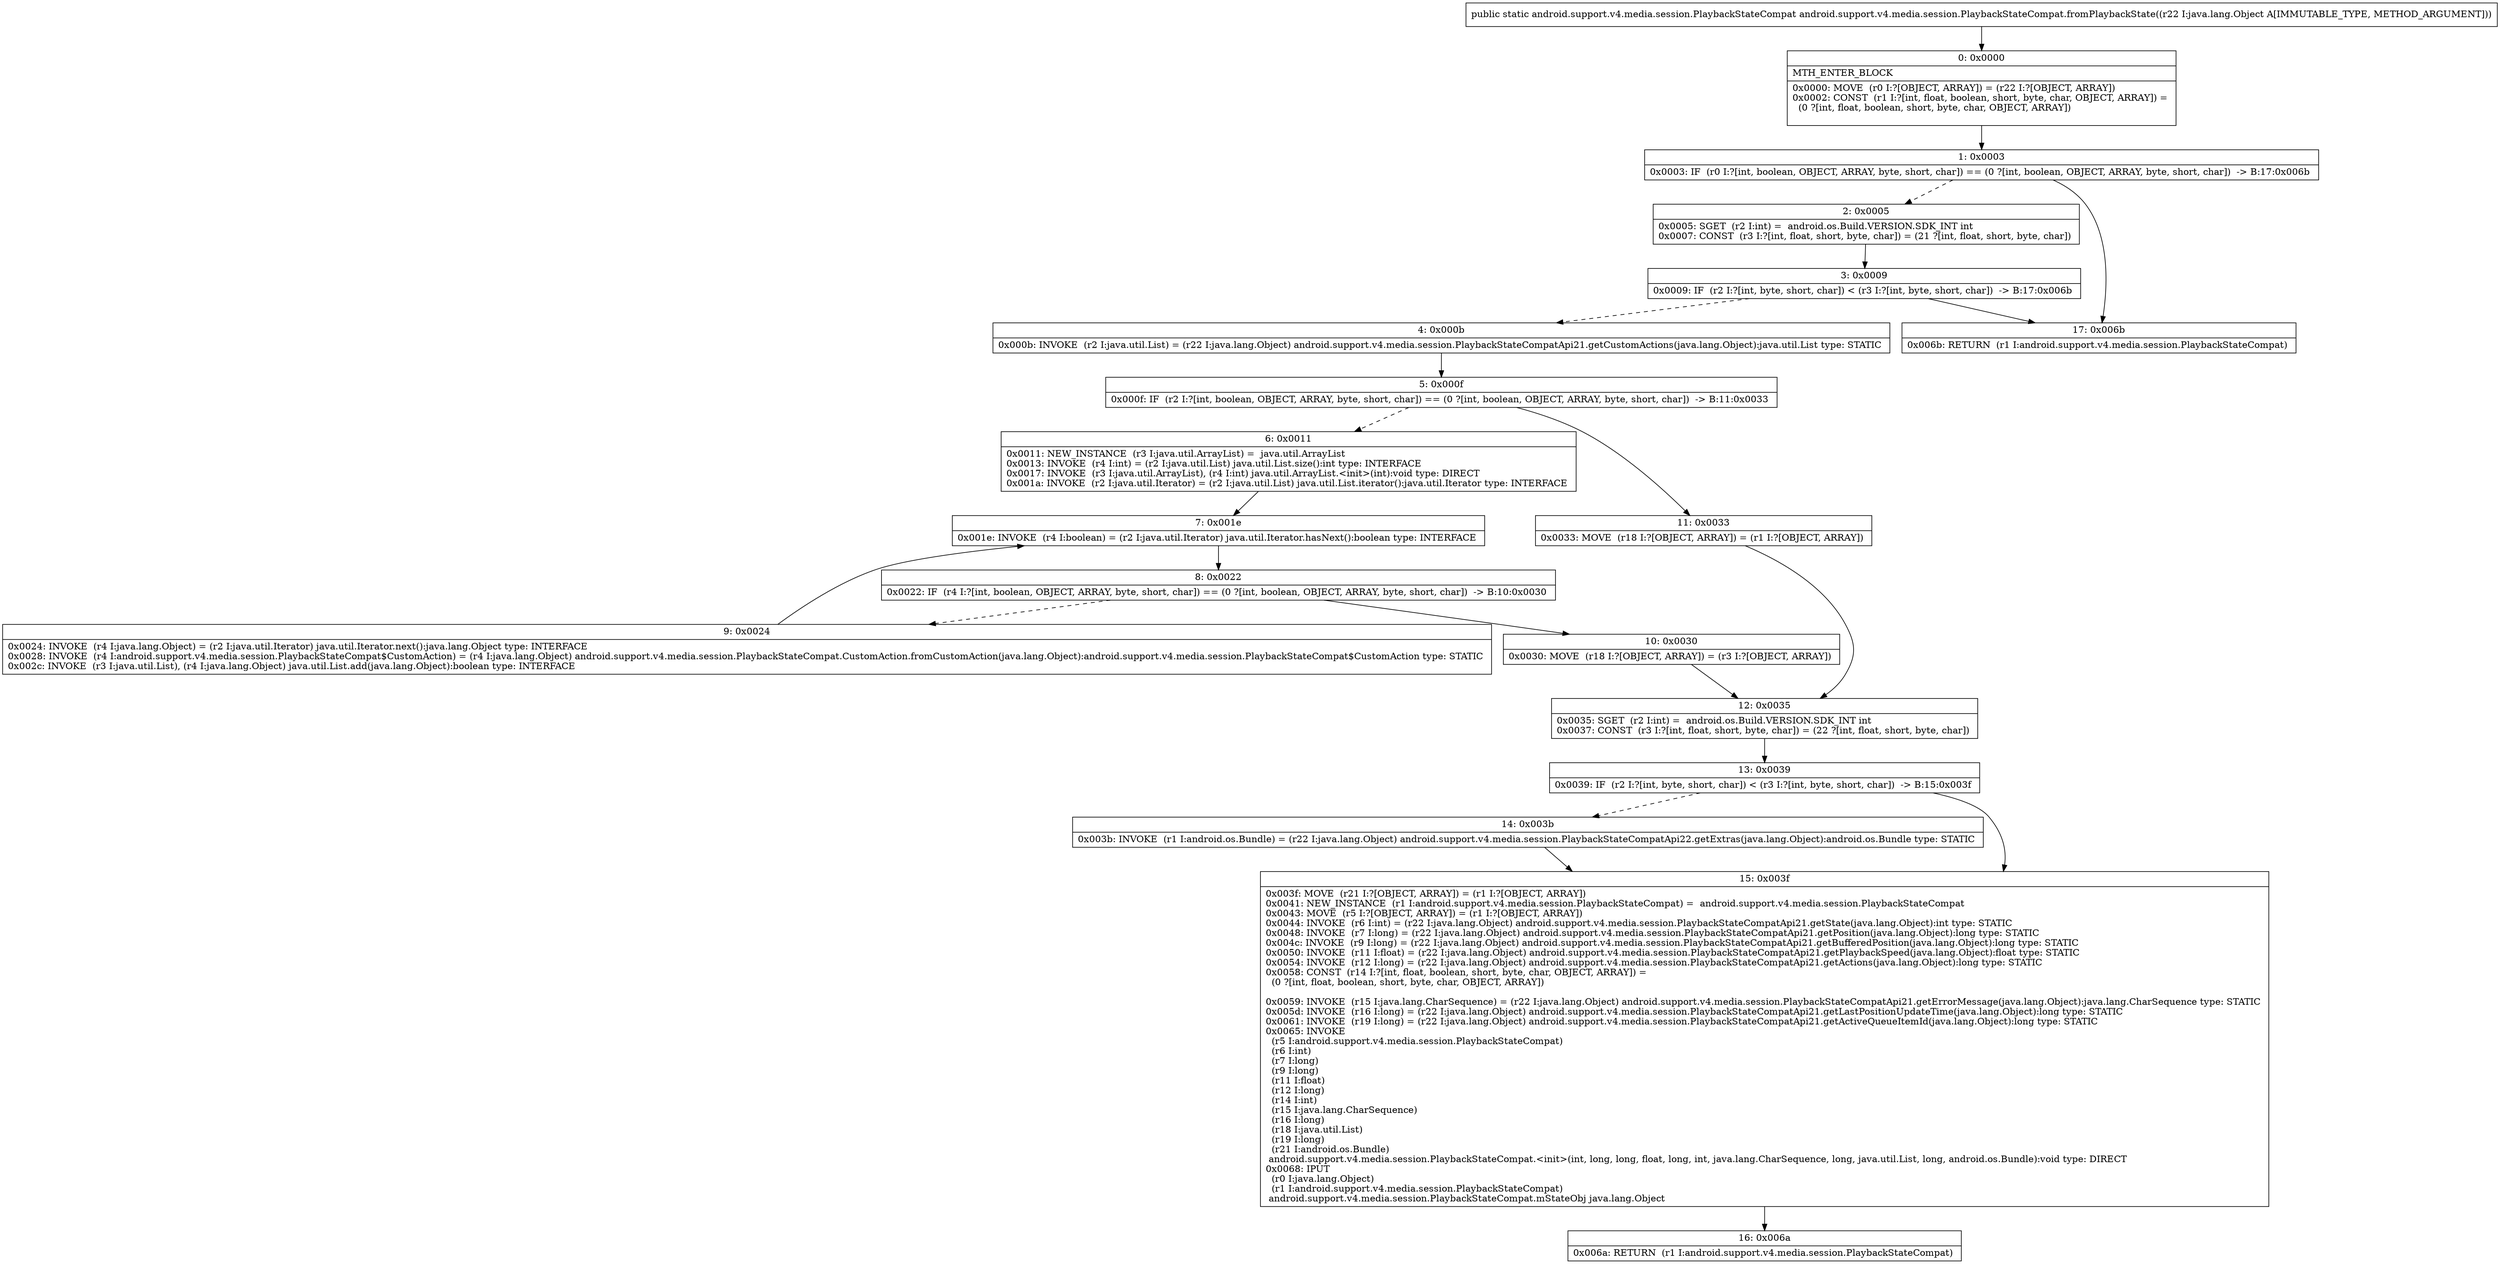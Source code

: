 digraph "CFG forandroid.support.v4.media.session.PlaybackStateCompat.fromPlaybackState(Ljava\/lang\/Object;)Landroid\/support\/v4\/media\/session\/PlaybackStateCompat;" {
Node_0 [shape=record,label="{0\:\ 0x0000|MTH_ENTER_BLOCK\l|0x0000: MOVE  (r0 I:?[OBJECT, ARRAY]) = (r22 I:?[OBJECT, ARRAY]) \l0x0002: CONST  (r1 I:?[int, float, boolean, short, byte, char, OBJECT, ARRAY]) = \l  (0 ?[int, float, boolean, short, byte, char, OBJECT, ARRAY])\l \l}"];
Node_1 [shape=record,label="{1\:\ 0x0003|0x0003: IF  (r0 I:?[int, boolean, OBJECT, ARRAY, byte, short, char]) == (0 ?[int, boolean, OBJECT, ARRAY, byte, short, char])  \-\> B:17:0x006b \l}"];
Node_2 [shape=record,label="{2\:\ 0x0005|0x0005: SGET  (r2 I:int) =  android.os.Build.VERSION.SDK_INT int \l0x0007: CONST  (r3 I:?[int, float, short, byte, char]) = (21 ?[int, float, short, byte, char]) \l}"];
Node_3 [shape=record,label="{3\:\ 0x0009|0x0009: IF  (r2 I:?[int, byte, short, char]) \< (r3 I:?[int, byte, short, char])  \-\> B:17:0x006b \l}"];
Node_4 [shape=record,label="{4\:\ 0x000b|0x000b: INVOKE  (r2 I:java.util.List) = (r22 I:java.lang.Object) android.support.v4.media.session.PlaybackStateCompatApi21.getCustomActions(java.lang.Object):java.util.List type: STATIC \l}"];
Node_5 [shape=record,label="{5\:\ 0x000f|0x000f: IF  (r2 I:?[int, boolean, OBJECT, ARRAY, byte, short, char]) == (0 ?[int, boolean, OBJECT, ARRAY, byte, short, char])  \-\> B:11:0x0033 \l}"];
Node_6 [shape=record,label="{6\:\ 0x0011|0x0011: NEW_INSTANCE  (r3 I:java.util.ArrayList) =  java.util.ArrayList \l0x0013: INVOKE  (r4 I:int) = (r2 I:java.util.List) java.util.List.size():int type: INTERFACE \l0x0017: INVOKE  (r3 I:java.util.ArrayList), (r4 I:int) java.util.ArrayList.\<init\>(int):void type: DIRECT \l0x001a: INVOKE  (r2 I:java.util.Iterator) = (r2 I:java.util.List) java.util.List.iterator():java.util.Iterator type: INTERFACE \l}"];
Node_7 [shape=record,label="{7\:\ 0x001e|0x001e: INVOKE  (r4 I:boolean) = (r2 I:java.util.Iterator) java.util.Iterator.hasNext():boolean type: INTERFACE \l}"];
Node_8 [shape=record,label="{8\:\ 0x0022|0x0022: IF  (r4 I:?[int, boolean, OBJECT, ARRAY, byte, short, char]) == (0 ?[int, boolean, OBJECT, ARRAY, byte, short, char])  \-\> B:10:0x0030 \l}"];
Node_9 [shape=record,label="{9\:\ 0x0024|0x0024: INVOKE  (r4 I:java.lang.Object) = (r2 I:java.util.Iterator) java.util.Iterator.next():java.lang.Object type: INTERFACE \l0x0028: INVOKE  (r4 I:android.support.v4.media.session.PlaybackStateCompat$CustomAction) = (r4 I:java.lang.Object) android.support.v4.media.session.PlaybackStateCompat.CustomAction.fromCustomAction(java.lang.Object):android.support.v4.media.session.PlaybackStateCompat$CustomAction type: STATIC \l0x002c: INVOKE  (r3 I:java.util.List), (r4 I:java.lang.Object) java.util.List.add(java.lang.Object):boolean type: INTERFACE \l}"];
Node_10 [shape=record,label="{10\:\ 0x0030|0x0030: MOVE  (r18 I:?[OBJECT, ARRAY]) = (r3 I:?[OBJECT, ARRAY]) \l}"];
Node_11 [shape=record,label="{11\:\ 0x0033|0x0033: MOVE  (r18 I:?[OBJECT, ARRAY]) = (r1 I:?[OBJECT, ARRAY]) \l}"];
Node_12 [shape=record,label="{12\:\ 0x0035|0x0035: SGET  (r2 I:int) =  android.os.Build.VERSION.SDK_INT int \l0x0037: CONST  (r3 I:?[int, float, short, byte, char]) = (22 ?[int, float, short, byte, char]) \l}"];
Node_13 [shape=record,label="{13\:\ 0x0039|0x0039: IF  (r2 I:?[int, byte, short, char]) \< (r3 I:?[int, byte, short, char])  \-\> B:15:0x003f \l}"];
Node_14 [shape=record,label="{14\:\ 0x003b|0x003b: INVOKE  (r1 I:android.os.Bundle) = (r22 I:java.lang.Object) android.support.v4.media.session.PlaybackStateCompatApi22.getExtras(java.lang.Object):android.os.Bundle type: STATIC \l}"];
Node_15 [shape=record,label="{15\:\ 0x003f|0x003f: MOVE  (r21 I:?[OBJECT, ARRAY]) = (r1 I:?[OBJECT, ARRAY]) \l0x0041: NEW_INSTANCE  (r1 I:android.support.v4.media.session.PlaybackStateCompat) =  android.support.v4.media.session.PlaybackStateCompat \l0x0043: MOVE  (r5 I:?[OBJECT, ARRAY]) = (r1 I:?[OBJECT, ARRAY]) \l0x0044: INVOKE  (r6 I:int) = (r22 I:java.lang.Object) android.support.v4.media.session.PlaybackStateCompatApi21.getState(java.lang.Object):int type: STATIC \l0x0048: INVOKE  (r7 I:long) = (r22 I:java.lang.Object) android.support.v4.media.session.PlaybackStateCompatApi21.getPosition(java.lang.Object):long type: STATIC \l0x004c: INVOKE  (r9 I:long) = (r22 I:java.lang.Object) android.support.v4.media.session.PlaybackStateCompatApi21.getBufferedPosition(java.lang.Object):long type: STATIC \l0x0050: INVOKE  (r11 I:float) = (r22 I:java.lang.Object) android.support.v4.media.session.PlaybackStateCompatApi21.getPlaybackSpeed(java.lang.Object):float type: STATIC \l0x0054: INVOKE  (r12 I:long) = (r22 I:java.lang.Object) android.support.v4.media.session.PlaybackStateCompatApi21.getActions(java.lang.Object):long type: STATIC \l0x0058: CONST  (r14 I:?[int, float, boolean, short, byte, char, OBJECT, ARRAY]) = \l  (0 ?[int, float, boolean, short, byte, char, OBJECT, ARRAY])\l \l0x0059: INVOKE  (r15 I:java.lang.CharSequence) = (r22 I:java.lang.Object) android.support.v4.media.session.PlaybackStateCompatApi21.getErrorMessage(java.lang.Object):java.lang.CharSequence type: STATIC \l0x005d: INVOKE  (r16 I:long) = (r22 I:java.lang.Object) android.support.v4.media.session.PlaybackStateCompatApi21.getLastPositionUpdateTime(java.lang.Object):long type: STATIC \l0x0061: INVOKE  (r19 I:long) = (r22 I:java.lang.Object) android.support.v4.media.session.PlaybackStateCompatApi21.getActiveQueueItemId(java.lang.Object):long type: STATIC \l0x0065: INVOKE  \l  (r5 I:android.support.v4.media.session.PlaybackStateCompat)\l  (r6 I:int)\l  (r7 I:long)\l  (r9 I:long)\l  (r11 I:float)\l  (r12 I:long)\l  (r14 I:int)\l  (r15 I:java.lang.CharSequence)\l  (r16 I:long)\l  (r18 I:java.util.List)\l  (r19 I:long)\l  (r21 I:android.os.Bundle)\l android.support.v4.media.session.PlaybackStateCompat.\<init\>(int, long, long, float, long, int, java.lang.CharSequence, long, java.util.List, long, android.os.Bundle):void type: DIRECT \l0x0068: IPUT  \l  (r0 I:java.lang.Object)\l  (r1 I:android.support.v4.media.session.PlaybackStateCompat)\l android.support.v4.media.session.PlaybackStateCompat.mStateObj java.lang.Object \l}"];
Node_16 [shape=record,label="{16\:\ 0x006a|0x006a: RETURN  (r1 I:android.support.v4.media.session.PlaybackStateCompat) \l}"];
Node_17 [shape=record,label="{17\:\ 0x006b|0x006b: RETURN  (r1 I:android.support.v4.media.session.PlaybackStateCompat) \l}"];
MethodNode[shape=record,label="{public static android.support.v4.media.session.PlaybackStateCompat android.support.v4.media.session.PlaybackStateCompat.fromPlaybackState((r22 I:java.lang.Object A[IMMUTABLE_TYPE, METHOD_ARGUMENT])) }"];
MethodNode -> Node_0;
Node_0 -> Node_1;
Node_1 -> Node_2[style=dashed];
Node_1 -> Node_17;
Node_2 -> Node_3;
Node_3 -> Node_4[style=dashed];
Node_3 -> Node_17;
Node_4 -> Node_5;
Node_5 -> Node_6[style=dashed];
Node_5 -> Node_11;
Node_6 -> Node_7;
Node_7 -> Node_8;
Node_8 -> Node_9[style=dashed];
Node_8 -> Node_10;
Node_9 -> Node_7;
Node_10 -> Node_12;
Node_11 -> Node_12;
Node_12 -> Node_13;
Node_13 -> Node_14[style=dashed];
Node_13 -> Node_15;
Node_14 -> Node_15;
Node_15 -> Node_16;
}

